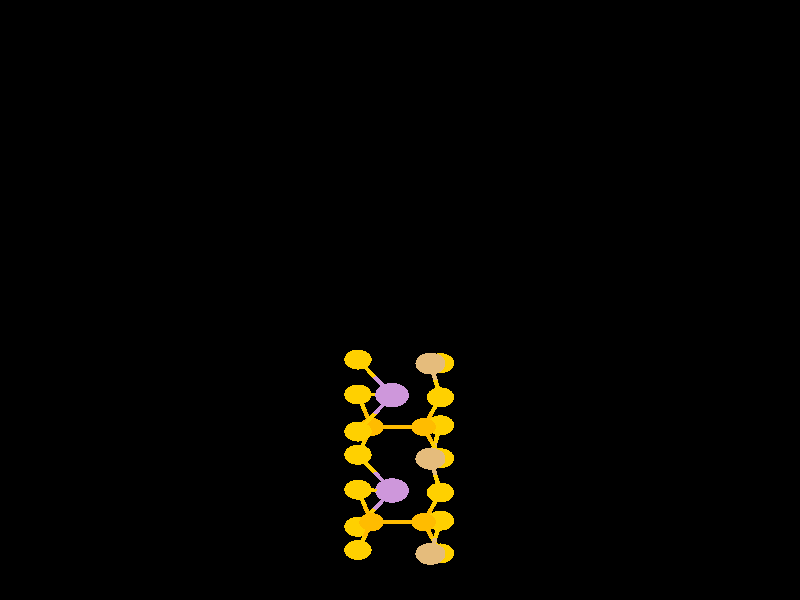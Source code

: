 #include "colors.inc"
#include "finish.inc"

global_settings {assumed_gamma 1 max_trace_level 6}
background {color White transmit 1.0}
camera {orthographic
  right -35.19*x up 36.25*y
  direction 1.00*z
  location <0,0,50.00> look_at <0,0,0>}


light_source {<  2.00,   3.00,  40.00> color White
  area_light <0.70, 0, 0>, <0, 0.70, 0>, 3, 3
  adaptive 1 jitter}
// no fog
#declare simple = finish {phong 0.7}
#declare pale = finish {ambient 0.5 diffuse 0.85 roughness 0.001 specular 0.200 }
#declare intermediate = finish {ambient 0.3 diffuse 0.6 specular 0.1 roughness 0.04}
#declare vmd = finish {ambient 0.0 diffuse 0.65 phong 0.1 phong_size 40.0 specular 0.5 }
#declare jmol = finish {ambient 0.2 diffuse 0.6 specular 1 roughness 0.001 metallic}
#declare ase2 = finish {ambient 0.05 brilliance 3 diffuse 0.6 metallic specular 0.7 roughness 0.04 reflection 0.15}
#declare ase3 = finish {ambient 0.15 brilliance 2 diffuse 0.6 metallic specular 1.0 roughness 0.001 reflection 0.0}
#declare glass = finish {ambient 0.05 diffuse 0.3 specular 1.0 roughness 0.001}
#declare glass2 = finish {ambient 0.01 diffuse 0.3 specular 1.0 reflection 0.25 roughness 0.001}
#declare Rcell = 0.000;
#declare Rbond = 0.100;

#macro atom(LOC, R, COL, TRANS, FIN)
  sphere{LOC, R texture{pigment{color COL transmit TRANS} finish{FIN}}}
#end
#macro constrain(LOC, R, COL, TRANS FIN)
union{torus{R, Rcell rotate 45*z texture{pigment{color COL transmit TRANS} finish{FIN}}}
     torus{R, Rcell rotate -45*z texture{pigment{color COL transmit TRANS} finish{FIN}}}
     translate LOC}
#end

cylinder {< 16.76, -17.26, -39.85>, < 16.76, -17.26,   0.00>, Rcell pigment {Black}}
cylinder {< 16.76,  17.26, -59.78>, < 16.76,  17.26, -19.93>, Rcell pigment {Black}}
cylinder {<-16.76,  17.26, -59.78>, <-16.76,  17.26, -19.93>, Rcell pigment {Black}}
cylinder {<-16.76, -17.26, -39.85>, <-16.76, -17.26,   0.00>, Rcell pigment {Black}}
cylinder {< 16.76, -17.26, -39.85>, < 16.76,  17.26, -59.78>, Rcell pigment {Black}}
cylinder {< 16.76, -17.26,   0.00>, < 16.76,  17.26, -19.93>, Rcell pigment {Black}}
cylinder {<-16.76, -17.26,   0.00>, <-16.76,  17.26, -19.93>, Rcell pigment {Black}}
cylinder {<-16.76, -17.26, -39.85>, <-16.76,  17.26, -59.78>, Rcell pigment {Black}}
cylinder {< 16.76, -17.26, -39.85>, <-16.76, -17.26, -39.85>, Rcell pigment {Black}}
cylinder {< 16.76, -17.26,   0.00>, <-16.76, -17.26,   0.00>, Rcell pigment {Black}}
cylinder {< 16.76,  17.26, -19.93>, <-16.76,  17.26, -19.93>, Rcell pigment {Black}}
cylinder {< 16.76,  17.26, -59.78>, <-16.76,  17.26, -59.78>, Rcell pigment {Black}}
atom(< -1.85, -13.70, -37.75>, 0.60, rgb <1.00, 0.63, 0.00>, 0.0, ase3) // #0
atom(< -1.85, -15.11, -34.50>, 0.60, rgb <1.00, 0.63, 0.00>, 0.0, ase3) // #1
atom(<  1.78, -11.63, -38.71>, 0.60, rgb <1.00, 0.63, 0.00>, 0.0, ase3) // #2
atom(<  1.78, -15.31, -38.88>, 0.60, rgb <1.00, 0.63, 0.00>, 0.0, ase3) // #3
atom(<  1.34, -15.34, -36.53>, 0.66, rgb <0.78, 0.50, 0.20>, 0.0, ase3) // #4
atom(< -0.35, -11.51, -36.53>, 0.74, rgb <0.62, 0.31, 0.71>, 0.0, ase3) // #5
atom(< -1.85,  -9.35, -37.82>, 0.60, rgb <1.00, 0.63, 0.00>, 0.0, ase3) // #6
atom(< -1.85, -13.70, -31.11>, 0.60, rgb <1.00, 0.63, 0.00>, 0.0, ase3) // #7
atom(< -1.85, -15.11, -27.86>, 0.60, rgb <1.00, 0.63, 0.00>, 0.0, ase3) // #8
atom(<  1.78, -11.63, -32.07>, 0.60, rgb <1.00, 0.63, 0.00>, 0.0, ase3) // #9
atom(<  1.78, -15.31, -32.23>, 0.60, rgb <1.00, 0.63, 0.00>, 0.0, ase3) // #10
atom(<  1.78, -13.33, -35.34>, 0.60, rgb <1.00, 0.63, 0.00>, 0.0, ase3) // #11
atom(<  1.04, -13.42, -33.21>, 0.54, rgb <1.00, 0.50, 0.00>, 0.0, ase3) // #12
atom(< -1.25, -13.42, -33.21>, 0.54, rgb <1.00, 0.50, 0.00>, 0.0, ase3) // #13
atom(<  1.34, -15.34, -29.89>, 0.66, rgb <0.78, 0.50, 0.20>, 0.0, ase3) // #14
atom(< -0.35, -11.51, -29.89>, 0.74, rgb <0.62, 0.31, 0.71>, 0.0, ase3) // #15
atom(< -1.85,  -7.95, -34.43>, 0.60, rgb <1.00, 0.63, 0.00>, 0.0, ase3) // #16
atom(< -1.85,  -9.35, -31.18>, 0.60, rgb <1.00, 0.63, 0.00>, 0.0, ase3) // #17
atom(< -1.85, -11.46, -34.02>, 0.60, rgb <1.00, 0.63, 0.00>, 0.0, ase3) // #18
atom(<  1.78,  -5.88, -35.39>, 0.60, rgb <1.00, 0.63, 0.00>, 0.0, ase3) // #19
atom(<  1.78,  -9.56, -35.56>, 0.60, rgb <1.00, 0.63, 0.00>, 0.0, ase3) // #20
atom(<  1.78,  -7.57, -38.66>, 0.60, rgb <1.00, 0.63, 0.00>, 0.0, ase3) // #21
atom(<  1.04,  -7.67, -36.53>, 0.54, rgb <1.00, 0.50, 0.00>, 0.0, ase3) // #22
atom(< -1.25,  -7.67, -36.53>, 0.54, rgb <1.00, 0.50, 0.00>, 0.0, ase3) // #23
atom(<  1.34,  -9.59, -33.21>, 0.66, rgb <0.78, 0.50, 0.20>, 0.0, ase3) // #24
atom(< -0.35,  -5.75, -33.21>, 0.74, rgb <0.62, 0.31, 0.71>, 0.0, ase3) // #25
atom(< -1.85,  -3.60, -34.50>, 0.60, rgb <1.00, 0.63, 0.00>, 0.0, ase3) // #26
atom(< -1.85,  -5.71, -37.34>, 0.60, rgb <1.00, 0.63, 0.00>, 0.0, ase3) // #27
atom(<  1.78,  -3.81, -38.88>, 0.60, rgb <1.00, 0.63, 0.00>, 0.0, ase3) // #28
atom(<  1.34,  -3.84, -36.53>, 0.66, rgb <0.78, 0.50, 0.20>, 0.0, ase3) // #29
atom(<  1.78, -13.33, -28.69>, 0.60, rgb <1.00, 0.63, 0.00>, 0.0, ase3) // #30
atom(<  1.04, -13.42, -26.57>, 0.54, rgb <1.00, 0.50, 0.00>, 0.0, ase3) // #31
atom(< -1.25, -13.42, -26.57>, 0.54, rgb <1.00, 0.50, 0.00>, 0.0, ase3) // #32
atom(< -1.85,  -7.95, -27.79>, 0.60, rgb <1.00, 0.63, 0.00>, 0.0, ase3) // #33
atom(< -1.85, -11.46, -27.38>, 0.60, rgb <1.00, 0.63, 0.00>, 0.0, ase3) // #34
atom(<  1.78,  -5.88, -28.75>, 0.60, rgb <1.00, 0.63, 0.00>, 0.0, ase3) // #35
atom(<  1.78,  -9.56, -28.91>, 0.60, rgb <1.00, 0.63, 0.00>, 0.0, ase3) // #36
atom(<  1.78,  -7.57, -32.01>, 0.60, rgb <1.00, 0.63, 0.00>, 0.0, ase3) // #37
atom(<  1.04,  -7.67, -29.89>, 0.54, rgb <1.00, 0.50, 0.00>, 0.0, ase3) // #38
atom(< -1.25,  -7.67, -29.89>, 0.54, rgb <1.00, 0.50, 0.00>, 0.0, ase3) // #39
atom(<  1.34,  -9.59, -26.57>, 0.66, rgb <0.78, 0.50, 0.20>, 0.0, ase3) // #40
atom(< -0.35,  -5.75, -26.57>, 0.74, rgb <0.62, 0.31, 0.71>, 0.0, ase3) // #41
atom(< -1.85,  -3.60, -27.86>, 0.60, rgb <1.00, 0.63, 0.00>, 0.0, ase3) // #42
atom(< -1.85,  -5.71, -30.70>, 0.60, rgb <1.00, 0.63, 0.00>, 0.0, ase3) // #43
atom(<  1.78,  -3.81, -32.23>, 0.60, rgb <1.00, 0.63, 0.00>, 0.0, ase3) // #44
atom(<  1.34,  -3.84, -29.89>, 0.66, rgb <0.78, 0.50, 0.20>, 0.0, ase3) // #45
cylinder {< -1.85, -13.70, -37.75>, < -1.10, -12.60, -37.14>, Rbond texture{pigment {color rgb <1.00, 0.63, 0.00> transmit 0.0} finish{ase3}}}
cylinder {< -0.35, -11.51, -36.53>, < -1.10, -12.60, -37.14>, Rbond texture{pigment {color rgb <0.62, 0.31, 0.71> transmit 0.0} finish{ase3}}}
cylinder {< -1.85, -15.11, -34.50>, < -1.55, -14.27, -33.86>, Rbond texture{pigment {color rgb <1.00, 0.63, 0.00> transmit 0.0} finish{ase3}}}
cylinder {< -1.25, -13.42, -33.21>, < -1.55, -14.27, -33.86>, Rbond texture{pigment {color rgb <1.00, 0.50, 0.00> transmit 0.0} finish{ase3}}}
cylinder {<  1.34, -15.34, -36.53>, <  1.56, -14.34, -35.93>, Rbond texture{pigment {color rgb <0.78, 0.50, 0.20> transmit 0.0} finish{ase3}}}
cylinder {<  1.78, -13.33, -35.34>, <  1.56, -14.34, -35.93>, Rbond texture{pigment {color rgb <1.00, 0.63, 0.00> transmit 0.0} finish{ase3}}}
cylinder {<  1.34, -15.34, -36.53>, <  1.56, -15.33, -37.70>, Rbond texture{pigment {color rgb <0.78, 0.50, 0.20> transmit 0.0} finish{ase3}}}
cylinder {<  1.78, -15.31, -38.88>, <  1.56, -15.33, -37.70>, Rbond texture{pigment {color rgb <1.00, 0.63, 0.00> transmit 0.0} finish{ase3}}}
cylinder {< -0.35, -11.51, -36.53>, < -1.10, -11.49, -35.28>, Rbond texture{pigment {color rgb <0.62, 0.31, 0.71> transmit 0.0} finish{ase3}}}
cylinder {< -1.85, -11.46, -34.02>, < -1.10, -11.49, -35.28>, Rbond texture{pigment {color rgb <1.00, 0.63, 0.00> transmit 0.0} finish{ase3}}}
cylinder {< -0.35, -11.51, -36.53>, < -1.10, -10.43, -37.18>, Rbond texture{pigment {color rgb <0.62, 0.31, 0.71> transmit 0.0} finish{ase3}}}
cylinder {< -1.85,  -9.35, -37.82>, < -1.10, -10.43, -37.18>, Rbond texture{pigment {color rgb <1.00, 0.63, 0.00> transmit 0.0} finish{ase3}}}
cylinder {< -1.85,  -9.35, -37.82>, < -1.55,  -8.51, -37.18>, Rbond texture{pigment {color rgb <1.00, 0.63, 0.00> transmit 0.0} finish{ase3}}}
cylinder {< -1.25,  -7.67, -36.53>, < -1.55,  -8.51, -37.18>, Rbond texture{pigment {color rgb <1.00, 0.50, 0.00> transmit 0.0} finish{ase3}}}
cylinder {< -1.85, -13.70, -31.11>, < -1.55, -13.56, -32.16>, Rbond texture{pigment {color rgb <1.00, 0.63, 0.00> transmit 0.0} finish{ase3}}}
cylinder {< -1.25, -13.42, -33.21>, < -1.55, -13.56, -32.16>, Rbond texture{pigment {color rgb <1.00, 0.50, 0.00> transmit 0.0} finish{ase3}}}
cylinder {< -1.85, -13.70, -31.11>, < -1.10, -12.60, -30.50>, Rbond texture{pigment {color rgb <1.00, 0.63, 0.00> transmit 0.0} finish{ase3}}}
cylinder {< -0.35, -11.51, -29.89>, < -1.10, -12.60, -30.50>, Rbond texture{pigment {color rgb <0.62, 0.31, 0.71> transmit 0.0} finish{ase3}}}
cylinder {< -1.85, -15.11, -27.86>, < -1.55, -14.27, -27.22>, Rbond texture{pigment {color rgb <1.00, 0.63, 0.00> transmit 0.0} finish{ase3}}}
cylinder {< -1.25, -13.42, -26.57>, < -1.55, -14.27, -27.22>, Rbond texture{pigment {color rgb <1.00, 0.50, 0.00> transmit 0.0} finish{ase3}}}
cylinder {<  1.78, -11.63, -32.07>, <  1.41, -12.53, -32.64>, Rbond texture{pigment {color rgb <1.00, 0.63, 0.00> transmit 0.0} finish{ase3}}}
cylinder {<  1.04, -13.42, -33.21>, <  1.41, -12.53, -32.64>, Rbond texture{pigment {color rgb <1.00, 0.50, 0.00> transmit 0.0} finish{ase3}}}
cylinder {<  1.78, -11.63, -32.07>, <  1.56, -10.61, -32.64>, Rbond texture{pigment {color rgb <1.00, 0.63, 0.00> transmit 0.0} finish{ase3}}}
cylinder {<  1.34,  -9.59, -33.21>, <  1.56, -10.61, -32.64>, Rbond texture{pigment {color rgb <0.78, 0.50, 0.20> transmit 0.0} finish{ase3}}}
cylinder {<  1.78, -15.31, -32.23>, <  1.56, -15.33, -31.06>, Rbond texture{pigment {color rgb <1.00, 0.63, 0.00> transmit 0.0} finish{ase3}}}
cylinder {<  1.34, -15.34, -29.89>, <  1.56, -15.33, -31.06>, Rbond texture{pigment {color rgb <0.78, 0.50, 0.20> transmit 0.0} finish{ase3}}}
cylinder {<  1.78, -15.31, -32.23>, <  1.41, -14.37, -32.72>, Rbond texture{pigment {color rgb <1.00, 0.63, 0.00> transmit 0.0} finish{ase3}}}
cylinder {<  1.04, -13.42, -33.21>, <  1.41, -14.37, -32.72>, Rbond texture{pigment {color rgb <1.00, 0.50, 0.00> transmit 0.0} finish{ase3}}}
cylinder {<  1.78, -13.33, -35.34>, <  1.41, -13.38, -34.27>, Rbond texture{pigment {color rgb <1.00, 0.63, 0.00> transmit 0.0} finish{ase3}}}
cylinder {<  1.04, -13.42, -33.21>, <  1.41, -13.38, -34.27>, Rbond texture{pigment {color rgb <1.00, 0.50, 0.00> transmit 0.0} finish{ase3}}}
cylinder {<  1.04, -13.42, -33.21>, < -0.11, -13.42, -33.21>, Rbond texture{pigment {color rgb <1.00, 0.50, 0.00> transmit 0.0} finish{ase3}}}
cylinder {< -1.25, -13.42, -33.21>, < -0.11, -13.42, -33.21>, Rbond texture{pigment {color rgb <1.00, 0.50, 0.00> transmit 0.0} finish{ase3}}}
cylinder {< -1.25, -13.42, -33.21>, < -1.55, -12.44, -33.62>, Rbond texture{pigment {color rgb <1.00, 0.50, 0.00> transmit 0.0} finish{ase3}}}
cylinder {< -1.85, -11.46, -34.02>, < -1.55, -12.44, -33.62>, Rbond texture{pigment {color rgb <1.00, 0.63, 0.00> transmit 0.0} finish{ase3}}}
cylinder {<  1.34, -15.34, -29.89>, <  1.56, -14.34, -29.29>, Rbond texture{pigment {color rgb <0.78, 0.50, 0.20> transmit 0.0} finish{ase3}}}
cylinder {<  1.78, -13.33, -28.69>, <  1.56, -14.34, -29.29>, Rbond texture{pigment {color rgb <1.00, 0.63, 0.00> transmit 0.0} finish{ase3}}}
cylinder {< -0.35, -11.51, -29.89>, < -1.10, -10.43, -30.54>, Rbond texture{pigment {color rgb <0.62, 0.31, 0.71> transmit 0.0} finish{ase3}}}
cylinder {< -1.85,  -9.35, -31.18>, < -1.10, -10.43, -30.54>, Rbond texture{pigment {color rgb <1.00, 0.63, 0.00> transmit 0.0} finish{ase3}}}
cylinder {< -0.35, -11.51, -29.89>, < -1.10, -11.49, -28.64>, Rbond texture{pigment {color rgb <0.62, 0.31, 0.71> transmit 0.0} finish{ase3}}}
cylinder {< -1.85, -11.46, -27.38>, < -1.10, -11.49, -28.64>, Rbond texture{pigment {color rgb <1.00, 0.63, 0.00> transmit 0.0} finish{ase3}}}
cylinder {< -1.85,  -7.95, -34.43>, < -1.10,  -6.85, -33.82>, Rbond texture{pigment {color rgb <1.00, 0.63, 0.00> transmit 0.0} finish{ase3}}}
cylinder {< -0.35,  -5.75, -33.21>, < -1.10,  -6.85, -33.82>, Rbond texture{pigment {color rgb <0.62, 0.31, 0.71> transmit 0.0} finish{ase3}}}
cylinder {< -1.85,  -7.95, -34.43>, < -1.55,  -7.81, -35.48>, Rbond texture{pigment {color rgb <1.00, 0.63, 0.00> transmit 0.0} finish{ase3}}}
cylinder {< -1.25,  -7.67, -36.53>, < -1.55,  -7.81, -35.48>, Rbond texture{pigment {color rgb <1.00, 0.50, 0.00> transmit 0.0} finish{ase3}}}
cylinder {< -1.85,  -9.35, -31.18>, < -1.55,  -8.51, -30.54>, Rbond texture{pigment {color rgb <1.00, 0.63, 0.00> transmit 0.0} finish{ase3}}}
cylinder {< -1.25,  -7.67, -29.89>, < -1.55,  -8.51, -30.54>, Rbond texture{pigment {color rgb <1.00, 0.50, 0.00> transmit 0.0} finish{ase3}}}
cylinder {<  1.78,  -5.88, -35.39>, <  1.56,  -4.86, -35.96>, Rbond texture{pigment {color rgb <1.00, 0.63, 0.00> transmit 0.0} finish{ase3}}}
cylinder {<  1.34,  -3.84, -36.53>, <  1.56,  -4.86, -35.96>, Rbond texture{pigment {color rgb <0.78, 0.50, 0.20> transmit 0.0} finish{ase3}}}
cylinder {<  1.78,  -5.88, -35.39>, <  1.41,  -6.78, -35.96>, Rbond texture{pigment {color rgb <1.00, 0.63, 0.00> transmit 0.0} finish{ase3}}}
cylinder {<  1.04,  -7.67, -36.53>, <  1.41,  -6.78, -35.96>, Rbond texture{pigment {color rgb <1.00, 0.50, 0.00> transmit 0.0} finish{ase3}}}
cylinder {<  1.78,  -9.56, -35.56>, <  1.41,  -8.61, -36.04>, Rbond texture{pigment {color rgb <1.00, 0.63, 0.00> transmit 0.0} finish{ase3}}}
cylinder {<  1.04,  -7.67, -36.53>, <  1.41,  -8.61, -36.04>, Rbond texture{pigment {color rgb <1.00, 0.50, 0.00> transmit 0.0} finish{ase3}}}
cylinder {<  1.78,  -7.57, -38.66>, <  1.41,  -7.62, -37.60>, Rbond texture{pigment {color rgb <1.00, 0.63, 0.00> transmit 0.0} finish{ase3}}}
cylinder {<  1.04,  -7.67, -36.53>, <  1.41,  -7.62, -37.60>, Rbond texture{pigment {color rgb <1.00, 0.50, 0.00> transmit 0.0} finish{ase3}}}
cylinder {<  1.04,  -7.67, -36.53>, < -0.11,  -7.67, -36.53>, Rbond texture{pigment {color rgb <1.00, 0.50, 0.00> transmit 0.0} finish{ase3}}}
cylinder {< -1.25,  -7.67, -36.53>, < -0.11,  -7.67, -36.53>, Rbond texture{pigment {color rgb <1.00, 0.50, 0.00> transmit 0.0} finish{ase3}}}
cylinder {< -1.25,  -7.67, -36.53>, < -1.55,  -6.69, -36.94>, Rbond texture{pigment {color rgb <1.00, 0.50, 0.00> transmit 0.0} finish{ase3}}}
cylinder {< -1.85,  -5.71, -37.34>, < -1.55,  -6.69, -36.94>, Rbond texture{pigment {color rgb <1.00, 0.63, 0.00> transmit 0.0} finish{ase3}}}
cylinder {<  1.34,  -9.59, -33.21>, <  1.56,  -8.58, -32.61>, Rbond texture{pigment {color rgb <0.78, 0.50, 0.20> transmit 0.0} finish{ase3}}}
cylinder {<  1.78,  -7.57, -32.01>, <  1.56,  -8.58, -32.61>, Rbond texture{pigment {color rgb <1.00, 0.63, 0.00> transmit 0.0} finish{ase3}}}
cylinder {<  1.34,  -9.59, -33.21>, <  1.56,  -9.57, -34.38>, Rbond texture{pigment {color rgb <0.78, 0.50, 0.20> transmit 0.0} finish{ase3}}}
cylinder {<  1.78,  -9.56, -35.56>, <  1.56,  -9.57, -34.38>, Rbond texture{pigment {color rgb <1.00, 0.63, 0.00> transmit 0.0} finish{ase3}}}
cylinder {< -0.35,  -5.75, -33.21>, < -1.10,  -5.73, -31.96>, Rbond texture{pigment {color rgb <0.62, 0.31, 0.71> transmit 0.0} finish{ase3}}}
cylinder {< -1.85,  -5.71, -30.70>, < -1.10,  -5.73, -31.96>, Rbond texture{pigment {color rgb <1.00, 0.63, 0.00> transmit 0.0} finish{ase3}}}
cylinder {< -0.35,  -5.75, -33.21>, < -1.10,  -4.68, -33.86>, Rbond texture{pigment {color rgb <0.62, 0.31, 0.71> transmit 0.0} finish{ase3}}}
cylinder {< -1.85,  -3.60, -34.50>, < -1.10,  -4.68, -33.86>, Rbond texture{pigment {color rgb <1.00, 0.63, 0.00> transmit 0.0} finish{ase3}}}
cylinder {<  1.78,  -3.81, -38.88>, <  1.56,  -3.82, -37.71>, Rbond texture{pigment {color rgb <1.00, 0.63, 0.00> transmit 0.0} finish{ase3}}}
cylinder {<  1.34,  -3.84, -36.53>, <  1.56,  -3.82, -37.71>, Rbond texture{pigment {color rgb <0.78, 0.50, 0.20> transmit 0.0} finish{ase3}}}
cylinder {<  1.78, -13.33, -28.69>, <  1.41, -13.38, -27.63>, Rbond texture{pigment {color rgb <1.00, 0.63, 0.00> transmit 0.0} finish{ase3}}}
cylinder {<  1.04, -13.42, -26.57>, <  1.41, -13.38, -27.63>, Rbond texture{pigment {color rgb <1.00, 0.50, 0.00> transmit 0.0} finish{ase3}}}
cylinder {<  1.04, -13.42, -26.57>, < -0.11, -13.42, -26.57>, Rbond texture{pigment {color rgb <1.00, 0.50, 0.00> transmit 0.0} finish{ase3}}}
cylinder {< -1.25, -13.42, -26.57>, < -0.11, -13.42, -26.57>, Rbond texture{pigment {color rgb <1.00, 0.50, 0.00> transmit 0.0} finish{ase3}}}
cylinder {< -1.25, -13.42, -26.57>, < -1.55, -12.44, -26.98>, Rbond texture{pigment {color rgb <1.00, 0.50, 0.00> transmit 0.0} finish{ase3}}}
cylinder {< -1.85, -11.46, -27.38>, < -1.55, -12.44, -26.98>, Rbond texture{pigment {color rgb <1.00, 0.63, 0.00> transmit 0.0} finish{ase3}}}
cylinder {< -1.85,  -7.95, -27.79>, < -1.55,  -7.81, -28.84>, Rbond texture{pigment {color rgb <1.00, 0.63, 0.00> transmit 0.0} finish{ase3}}}
cylinder {< -1.25,  -7.67, -29.89>, < -1.55,  -7.81, -28.84>, Rbond texture{pigment {color rgb <1.00, 0.50, 0.00> transmit 0.0} finish{ase3}}}
cylinder {< -1.85,  -7.95, -27.79>, < -1.10,  -6.85, -27.18>, Rbond texture{pigment {color rgb <1.00, 0.63, 0.00> transmit 0.0} finish{ase3}}}
cylinder {< -0.35,  -5.75, -26.57>, < -1.10,  -6.85, -27.18>, Rbond texture{pigment {color rgb <0.62, 0.31, 0.71> transmit 0.0} finish{ase3}}}
cylinder {<  1.78,  -5.88, -28.75>, <  1.56,  -4.86, -29.32>, Rbond texture{pigment {color rgb <1.00, 0.63, 0.00> transmit 0.0} finish{ase3}}}
cylinder {<  1.34,  -3.84, -29.89>, <  1.56,  -4.86, -29.32>, Rbond texture{pigment {color rgb <0.78, 0.50, 0.20> transmit 0.0} finish{ase3}}}
cylinder {<  1.78,  -5.88, -28.75>, <  1.41,  -6.78, -29.32>, Rbond texture{pigment {color rgb <1.00, 0.63, 0.00> transmit 0.0} finish{ase3}}}
cylinder {<  1.04,  -7.67, -29.89>, <  1.41,  -6.78, -29.32>, Rbond texture{pigment {color rgb <1.00, 0.50, 0.00> transmit 0.0} finish{ase3}}}
cylinder {<  1.78,  -9.56, -28.91>, <  1.41,  -8.62, -29.40>, Rbond texture{pigment {color rgb <1.00, 0.63, 0.00> transmit 0.0} finish{ase3}}}
cylinder {<  1.04,  -7.67, -29.89>, <  1.41,  -8.62, -29.40>, Rbond texture{pigment {color rgb <1.00, 0.50, 0.00> transmit 0.0} finish{ase3}}}
cylinder {<  1.78,  -9.56, -28.91>, <  1.56,  -9.57, -27.74>, Rbond texture{pigment {color rgb <1.00, 0.63, 0.00> transmit 0.0} finish{ase3}}}
cylinder {<  1.34,  -9.59, -26.57>, <  1.56,  -9.57, -27.74>, Rbond texture{pigment {color rgb <0.78, 0.50, 0.20> transmit 0.0} finish{ase3}}}
cylinder {<  1.78,  -7.57, -32.01>, <  1.41,  -7.62, -30.95>, Rbond texture{pigment {color rgb <1.00, 0.63, 0.00> transmit 0.0} finish{ase3}}}
cylinder {<  1.04,  -7.67, -29.89>, <  1.41,  -7.62, -30.95>, Rbond texture{pigment {color rgb <1.00, 0.50, 0.00> transmit 0.0} finish{ase3}}}
cylinder {<  1.04,  -7.67, -29.89>, < -0.11,  -7.67, -29.89>, Rbond texture{pigment {color rgb <1.00, 0.50, 0.00> transmit 0.0} finish{ase3}}}
cylinder {< -1.25,  -7.67, -29.89>, < -0.11,  -7.67, -29.89>, Rbond texture{pigment {color rgb <1.00, 0.50, 0.00> transmit 0.0} finish{ase3}}}
cylinder {< -1.25,  -7.67, -29.89>, < -1.55,  -6.69, -30.30>, Rbond texture{pigment {color rgb <1.00, 0.50, 0.00> transmit 0.0} finish{ase3}}}
cylinder {< -1.85,  -5.71, -30.70>, < -1.55,  -6.69, -30.30>, Rbond texture{pigment {color rgb <1.00, 0.63, 0.00> transmit 0.0} finish{ase3}}}
cylinder {< -0.35,  -5.75, -26.57>, < -1.10,  -4.68, -27.22>, Rbond texture{pigment {color rgb <0.62, 0.31, 0.71> transmit 0.0} finish{ase3}}}
cylinder {< -1.85,  -3.60, -27.86>, < -1.10,  -4.68, -27.22>, Rbond texture{pigment {color rgb <1.00, 0.63, 0.00> transmit 0.0} finish{ase3}}}
cylinder {<  1.34,  -3.84, -29.89>, <  1.56,  -3.82, -31.06>, Rbond texture{pigment {color rgb <0.78, 0.50, 0.20> transmit 0.0} finish{ase3}}}
cylinder {<  1.78,  -3.81, -32.23>, <  1.56,  -3.82, -31.06>, Rbond texture{pigment {color rgb <1.00, 0.63, 0.00> transmit 0.0} finish{ase3}}}
// no constraints
